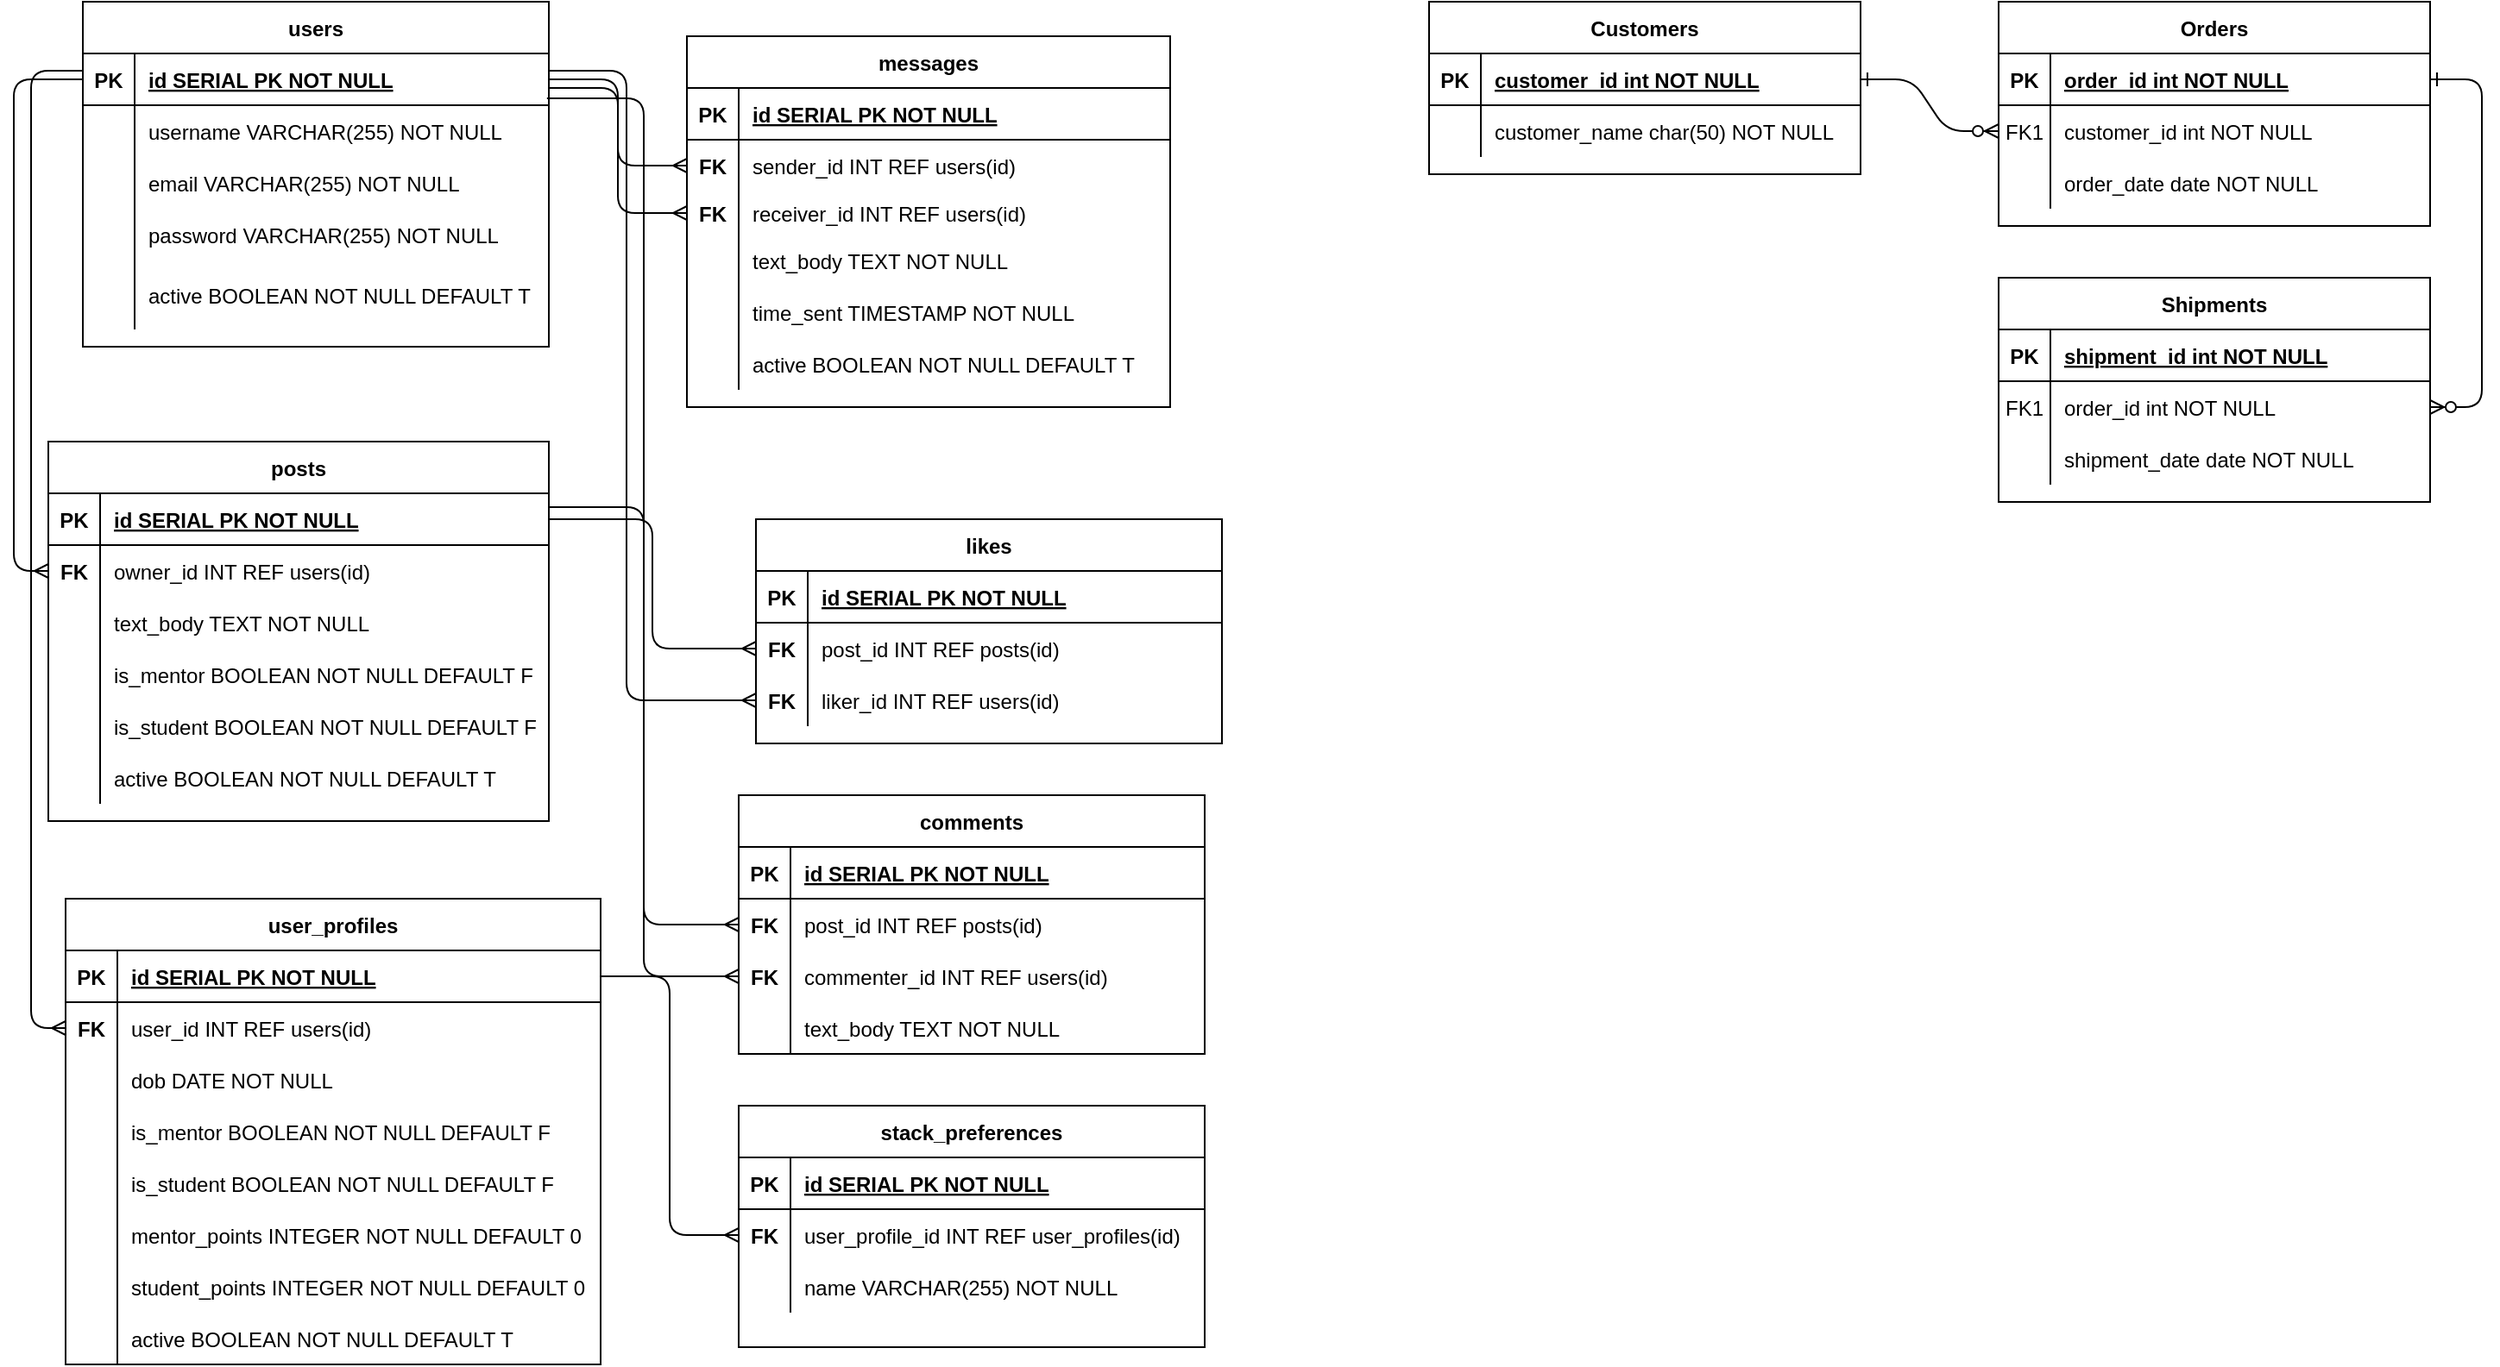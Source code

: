 <mxfile version="13.6.10" type="device"><diagram id="R2lEEEUBdFMjLlhIrx00" name="Page-1"><mxGraphModel dx="1210" dy="638" grid="1" gridSize="10" guides="1" tooltips="1" connect="1" arrows="1" fold="1" page="1" pageScale="1" pageWidth="850" pageHeight="1100" math="0" shadow="0" extFonts="Permanent Marker^https://fonts.googleapis.com/css?family=Permanent+Marker"><root><mxCell id="0"/><mxCell id="1" parent="0"/><mxCell id="C-vyLk0tnHw3VtMMgP7b-1" value="" style="edgeStyle=entityRelationEdgeStyle;endArrow=ERzeroToMany;startArrow=ERone;endFill=1;startFill=0;" parent="1" source="C-vyLk0tnHw3VtMMgP7b-24" target="C-vyLk0tnHw3VtMMgP7b-6" edge="1"><mxGeometry width="100" height="100" relative="1" as="geometry"><mxPoint x="1060" y="680" as="sourcePoint"/><mxPoint x="1160" y="580" as="targetPoint"/></mxGeometry></mxCell><mxCell id="C-vyLk0tnHw3VtMMgP7b-12" value="" style="edgeStyle=entityRelationEdgeStyle;endArrow=ERzeroToMany;startArrow=ERone;endFill=1;startFill=0;" parent="1" source="C-vyLk0tnHw3VtMMgP7b-3" target="C-vyLk0tnHw3VtMMgP7b-17" edge="1"><mxGeometry width="100" height="100" relative="1" as="geometry"><mxPoint x="1120" y="140" as="sourcePoint"/><mxPoint x="1180" y="165" as="targetPoint"/></mxGeometry></mxCell><mxCell id="C-vyLk0tnHw3VtMMgP7b-2" value="Orders" style="shape=table;startSize=30;container=1;collapsible=1;childLayout=tableLayout;fixedRows=1;rowLines=0;fontStyle=1;align=center;resizeLast=1;" parent="1" vertex="1"><mxGeometry x="1170" y="80" width="250" height="130" as="geometry"/></mxCell><mxCell id="C-vyLk0tnHw3VtMMgP7b-3" value="" style="shape=partialRectangle;collapsible=0;dropTarget=0;pointerEvents=0;fillColor=none;points=[[0,0.5],[1,0.5]];portConstraint=eastwest;top=0;left=0;right=0;bottom=1;" parent="C-vyLk0tnHw3VtMMgP7b-2" vertex="1"><mxGeometry y="30" width="250" height="30" as="geometry"/></mxCell><mxCell id="C-vyLk0tnHw3VtMMgP7b-4" value="PK" style="shape=partialRectangle;overflow=hidden;connectable=0;fillColor=none;top=0;left=0;bottom=0;right=0;fontStyle=1;" parent="C-vyLk0tnHw3VtMMgP7b-3" vertex="1"><mxGeometry width="30" height="30" as="geometry"/></mxCell><mxCell id="C-vyLk0tnHw3VtMMgP7b-5" value="order_id int NOT NULL " style="shape=partialRectangle;overflow=hidden;connectable=0;fillColor=none;top=0;left=0;bottom=0;right=0;align=left;spacingLeft=6;fontStyle=5;" parent="C-vyLk0tnHw3VtMMgP7b-3" vertex="1"><mxGeometry x="30" width="220" height="30" as="geometry"/></mxCell><mxCell id="C-vyLk0tnHw3VtMMgP7b-6" value="" style="shape=partialRectangle;collapsible=0;dropTarget=0;pointerEvents=0;fillColor=none;points=[[0,0.5],[1,0.5]];portConstraint=eastwest;top=0;left=0;right=0;bottom=0;" parent="C-vyLk0tnHw3VtMMgP7b-2" vertex="1"><mxGeometry y="60" width="250" height="30" as="geometry"/></mxCell><mxCell id="C-vyLk0tnHw3VtMMgP7b-7" value="FK1" style="shape=partialRectangle;overflow=hidden;connectable=0;fillColor=none;top=0;left=0;bottom=0;right=0;" parent="C-vyLk0tnHw3VtMMgP7b-6" vertex="1"><mxGeometry width="30" height="30" as="geometry"/></mxCell><mxCell id="C-vyLk0tnHw3VtMMgP7b-8" value="customer_id int NOT NULL" style="shape=partialRectangle;overflow=hidden;connectable=0;fillColor=none;top=0;left=0;bottom=0;right=0;align=left;spacingLeft=6;" parent="C-vyLk0tnHw3VtMMgP7b-6" vertex="1"><mxGeometry x="30" width="220" height="30" as="geometry"/></mxCell><mxCell id="C-vyLk0tnHw3VtMMgP7b-9" value="" style="shape=partialRectangle;collapsible=0;dropTarget=0;pointerEvents=0;fillColor=none;points=[[0,0.5],[1,0.5]];portConstraint=eastwest;top=0;left=0;right=0;bottom=0;" parent="C-vyLk0tnHw3VtMMgP7b-2" vertex="1"><mxGeometry y="90" width="250" height="30" as="geometry"/></mxCell><mxCell id="C-vyLk0tnHw3VtMMgP7b-10" value="" style="shape=partialRectangle;overflow=hidden;connectable=0;fillColor=none;top=0;left=0;bottom=0;right=0;" parent="C-vyLk0tnHw3VtMMgP7b-9" vertex="1"><mxGeometry width="30" height="30" as="geometry"/></mxCell><mxCell id="C-vyLk0tnHw3VtMMgP7b-11" value="order_date date NOT NULL" style="shape=partialRectangle;overflow=hidden;connectable=0;fillColor=none;top=0;left=0;bottom=0;right=0;align=left;spacingLeft=6;" parent="C-vyLk0tnHw3VtMMgP7b-9" vertex="1"><mxGeometry x="30" width="220" height="30" as="geometry"/></mxCell><mxCell id="C-vyLk0tnHw3VtMMgP7b-13" value="Shipments" style="shape=table;startSize=30;container=1;collapsible=1;childLayout=tableLayout;fixedRows=1;rowLines=0;fontStyle=1;align=center;resizeLast=1;" parent="1" vertex="1"><mxGeometry x="1170" y="240" width="250" height="130" as="geometry"/></mxCell><mxCell id="C-vyLk0tnHw3VtMMgP7b-14" value="" style="shape=partialRectangle;collapsible=0;dropTarget=0;pointerEvents=0;fillColor=none;points=[[0,0.5],[1,0.5]];portConstraint=eastwest;top=0;left=0;right=0;bottom=1;" parent="C-vyLk0tnHw3VtMMgP7b-13" vertex="1"><mxGeometry y="30" width="250" height="30" as="geometry"/></mxCell><mxCell id="C-vyLk0tnHw3VtMMgP7b-15" value="PK" style="shape=partialRectangle;overflow=hidden;connectable=0;fillColor=none;top=0;left=0;bottom=0;right=0;fontStyle=1;" parent="C-vyLk0tnHw3VtMMgP7b-14" vertex="1"><mxGeometry width="30" height="30" as="geometry"/></mxCell><mxCell id="C-vyLk0tnHw3VtMMgP7b-16" value="shipment_id int NOT NULL " style="shape=partialRectangle;overflow=hidden;connectable=0;fillColor=none;top=0;left=0;bottom=0;right=0;align=left;spacingLeft=6;fontStyle=5;" parent="C-vyLk0tnHw3VtMMgP7b-14" vertex="1"><mxGeometry x="30" width="220" height="30" as="geometry"/></mxCell><mxCell id="C-vyLk0tnHw3VtMMgP7b-17" value="" style="shape=partialRectangle;collapsible=0;dropTarget=0;pointerEvents=0;fillColor=none;points=[[0,0.5],[1,0.5]];portConstraint=eastwest;top=0;left=0;right=0;bottom=0;" parent="C-vyLk0tnHw3VtMMgP7b-13" vertex="1"><mxGeometry y="60" width="250" height="30" as="geometry"/></mxCell><mxCell id="C-vyLk0tnHw3VtMMgP7b-18" value="FK1" style="shape=partialRectangle;overflow=hidden;connectable=0;fillColor=none;top=0;left=0;bottom=0;right=0;" parent="C-vyLk0tnHw3VtMMgP7b-17" vertex="1"><mxGeometry width="30" height="30" as="geometry"/></mxCell><mxCell id="C-vyLk0tnHw3VtMMgP7b-19" value="order_id int NOT NULL" style="shape=partialRectangle;overflow=hidden;connectable=0;fillColor=none;top=0;left=0;bottom=0;right=0;align=left;spacingLeft=6;" parent="C-vyLk0tnHw3VtMMgP7b-17" vertex="1"><mxGeometry x="30" width="220" height="30" as="geometry"/></mxCell><mxCell id="C-vyLk0tnHw3VtMMgP7b-20" value="" style="shape=partialRectangle;collapsible=0;dropTarget=0;pointerEvents=0;fillColor=none;points=[[0,0.5],[1,0.5]];portConstraint=eastwest;top=0;left=0;right=0;bottom=0;" parent="C-vyLk0tnHw3VtMMgP7b-13" vertex="1"><mxGeometry y="90" width="250" height="30" as="geometry"/></mxCell><mxCell id="C-vyLk0tnHw3VtMMgP7b-21" value="" style="shape=partialRectangle;overflow=hidden;connectable=0;fillColor=none;top=0;left=0;bottom=0;right=0;" parent="C-vyLk0tnHw3VtMMgP7b-20" vertex="1"><mxGeometry width="30" height="30" as="geometry"/></mxCell><mxCell id="C-vyLk0tnHw3VtMMgP7b-22" value="shipment_date date NOT NULL" style="shape=partialRectangle;overflow=hidden;connectable=0;fillColor=none;top=0;left=0;bottom=0;right=0;align=left;spacingLeft=6;" parent="C-vyLk0tnHw3VtMMgP7b-20" vertex="1"><mxGeometry x="30" width="220" height="30" as="geometry"/></mxCell><mxCell id="C-vyLk0tnHw3VtMMgP7b-23" value="Customers" style="shape=table;startSize=30;container=1;collapsible=1;childLayout=tableLayout;fixedRows=1;rowLines=0;fontStyle=1;align=center;resizeLast=1;" parent="1" vertex="1"><mxGeometry x="840" y="80" width="250" height="100" as="geometry"/></mxCell><mxCell id="C-vyLk0tnHw3VtMMgP7b-24" value="" style="shape=partialRectangle;collapsible=0;dropTarget=0;pointerEvents=0;fillColor=none;points=[[0,0.5],[1,0.5]];portConstraint=eastwest;top=0;left=0;right=0;bottom=1;" parent="C-vyLk0tnHw3VtMMgP7b-23" vertex="1"><mxGeometry y="30" width="250" height="30" as="geometry"/></mxCell><mxCell id="C-vyLk0tnHw3VtMMgP7b-25" value="PK" style="shape=partialRectangle;overflow=hidden;connectable=0;fillColor=none;top=0;left=0;bottom=0;right=0;fontStyle=1;" parent="C-vyLk0tnHw3VtMMgP7b-24" vertex="1"><mxGeometry width="30" height="30" as="geometry"/></mxCell><mxCell id="C-vyLk0tnHw3VtMMgP7b-26" value="customer_id int NOT NULL " style="shape=partialRectangle;overflow=hidden;connectable=0;fillColor=none;top=0;left=0;bottom=0;right=0;align=left;spacingLeft=6;fontStyle=5;" parent="C-vyLk0tnHw3VtMMgP7b-24" vertex="1"><mxGeometry x="30" width="220" height="30" as="geometry"/></mxCell><mxCell id="C-vyLk0tnHw3VtMMgP7b-27" value="" style="shape=partialRectangle;collapsible=0;dropTarget=0;pointerEvents=0;fillColor=none;points=[[0,0.5],[1,0.5]];portConstraint=eastwest;top=0;left=0;right=0;bottom=0;" parent="C-vyLk0tnHw3VtMMgP7b-23" vertex="1"><mxGeometry y="60" width="250" height="30" as="geometry"/></mxCell><mxCell id="C-vyLk0tnHw3VtMMgP7b-28" value="" style="shape=partialRectangle;overflow=hidden;connectable=0;fillColor=none;top=0;left=0;bottom=0;right=0;" parent="C-vyLk0tnHw3VtMMgP7b-27" vertex="1"><mxGeometry width="30" height="30" as="geometry"/></mxCell><mxCell id="C-vyLk0tnHw3VtMMgP7b-29" value="customer_name char(50) NOT NULL" style="shape=partialRectangle;overflow=hidden;connectable=0;fillColor=none;top=0;left=0;bottom=0;right=0;align=left;spacingLeft=6;" parent="C-vyLk0tnHw3VtMMgP7b-27" vertex="1"><mxGeometry x="30" width="220" height="30" as="geometry"/></mxCell><mxCell id="fPJRybOvsceSJwH3ofNI-48" style="edgeStyle=orthogonalEdgeStyle;rounded=1;orthogonalLoop=1;jettySize=auto;html=1;entryX=0;entryY=0.5;entryDx=0;entryDy=0;endArrow=ERmany;endFill=0;" edge="1" parent="1" source="fPJRybOvsceSJwH3ofNI-2" target="fPJRybOvsceSJwH3ofNI-18"><mxGeometry relative="1" as="geometry"/></mxCell><mxCell id="fPJRybOvsceSJwH3ofNI-49" style="edgeStyle=orthogonalEdgeStyle;rounded=1;orthogonalLoop=1;jettySize=auto;html=1;entryX=0;entryY=0.5;entryDx=0;entryDy=0;endArrow=ERmany;endFill=0;" edge="1" parent="1" source="fPJRybOvsceSJwH3ofNI-2" target="fPJRybOvsceSJwH3ofNI-21"><mxGeometry relative="1" as="geometry"><Array as="points"><mxPoint x="370" y="130"/><mxPoint x="370" y="203"/></Array></mxGeometry></mxCell><mxCell id="fPJRybOvsceSJwH3ofNI-64" style="edgeStyle=orthogonalEdgeStyle;orthogonalLoop=1;jettySize=auto;html=1;entryX=0;entryY=0.5;entryDx=0;entryDy=0;endArrow=ERmany;endFill=0;" edge="1" parent="1" source="fPJRybOvsceSJwH3ofNI-2" target="fPJRybOvsceSJwH3ofNI-54"><mxGeometry relative="1" as="geometry"/></mxCell><mxCell id="fPJRybOvsceSJwH3ofNI-84" style="edgeStyle=orthogonalEdgeStyle;orthogonalLoop=1;jettySize=auto;html=1;entryX=0;entryY=0.5;entryDx=0;entryDy=0;endArrow=ERmany;endFill=0;" edge="1" parent="1" source="fPJRybOvsceSJwH3ofNI-2" target="fPJRybOvsceSJwH3ofNI-78"><mxGeometry relative="1" as="geometry"><Array as="points"><mxPoint x="375" y="120"/><mxPoint x="375" y="485"/></Array></mxGeometry></mxCell><mxCell id="fPJRybOvsceSJwH3ofNI-14" value="messages" style="shape=table;startSize=30;container=1;collapsible=1;childLayout=tableLayout;fixedRows=1;rowLines=0;fontStyle=1;align=center;resizeLast=1;" vertex="1" parent="1"><mxGeometry x="410" y="100" width="280" height="215" as="geometry"/></mxCell><mxCell id="fPJRybOvsceSJwH3ofNI-15" value="" style="shape=partialRectangle;collapsible=0;dropTarget=0;pointerEvents=0;fillColor=none;top=0;left=0;bottom=1;right=0;points=[[0,0.5],[1,0.5]];portConstraint=eastwest;" vertex="1" parent="fPJRybOvsceSJwH3ofNI-14"><mxGeometry y="30" width="280" height="30" as="geometry"/></mxCell><mxCell id="fPJRybOvsceSJwH3ofNI-16" value="PK" style="shape=partialRectangle;connectable=0;fillColor=none;top=0;left=0;bottom=0;right=0;fontStyle=1;overflow=hidden;" vertex="1" parent="fPJRybOvsceSJwH3ofNI-15"><mxGeometry width="30" height="30" as="geometry"/></mxCell><mxCell id="fPJRybOvsceSJwH3ofNI-17" value="id SERIAL PK NOT NULL" style="shape=partialRectangle;connectable=0;fillColor=none;top=0;left=0;bottom=0;right=0;align=left;spacingLeft=6;fontStyle=5;overflow=hidden;" vertex="1" parent="fPJRybOvsceSJwH3ofNI-15"><mxGeometry x="30" width="250" height="30" as="geometry"/></mxCell><mxCell id="fPJRybOvsceSJwH3ofNI-18" value="" style="shape=partialRectangle;collapsible=0;dropTarget=0;pointerEvents=0;fillColor=none;top=0;left=0;bottom=0;right=0;points=[[0,0.5],[1,0.5]];portConstraint=eastwest;" vertex="1" parent="fPJRybOvsceSJwH3ofNI-14"><mxGeometry y="60" width="280" height="30" as="geometry"/></mxCell><mxCell id="fPJRybOvsceSJwH3ofNI-19" value="FK" style="shape=partialRectangle;connectable=0;fillColor=none;top=0;left=0;bottom=0;right=0;editable=1;overflow=hidden;fontStyle=1" vertex="1" parent="fPJRybOvsceSJwH3ofNI-18"><mxGeometry width="30" height="30" as="geometry"/></mxCell><mxCell id="fPJRybOvsceSJwH3ofNI-20" value="sender_id INT REF users(id)" style="shape=partialRectangle;connectable=0;fillColor=none;top=0;left=0;bottom=0;right=0;align=left;spacingLeft=6;overflow=hidden;" vertex="1" parent="fPJRybOvsceSJwH3ofNI-18"><mxGeometry x="30" width="250" height="30" as="geometry"/></mxCell><mxCell id="fPJRybOvsceSJwH3ofNI-21" value="" style="shape=partialRectangle;collapsible=0;dropTarget=0;pointerEvents=0;fillColor=none;top=0;left=0;bottom=0;right=0;points=[[0,0.5],[1,0.5]];portConstraint=eastwest;" vertex="1" parent="fPJRybOvsceSJwH3ofNI-14"><mxGeometry y="90" width="280" height="25" as="geometry"/></mxCell><mxCell id="fPJRybOvsceSJwH3ofNI-22" value="FK" style="shape=partialRectangle;connectable=0;fillColor=none;top=0;left=0;bottom=0;right=0;editable=1;overflow=hidden;fontStyle=1" vertex="1" parent="fPJRybOvsceSJwH3ofNI-21"><mxGeometry width="30" height="25" as="geometry"/></mxCell><mxCell id="fPJRybOvsceSJwH3ofNI-23" value="receiver_id INT REF users(id)" style="shape=partialRectangle;connectable=0;fillColor=none;top=0;left=0;bottom=0;right=0;align=left;spacingLeft=6;overflow=hidden;" vertex="1" parent="fPJRybOvsceSJwH3ofNI-21"><mxGeometry x="30" width="250" height="25" as="geometry"/></mxCell><mxCell id="fPJRybOvsceSJwH3ofNI-24" value="" style="shape=partialRectangle;collapsible=0;dropTarget=0;pointerEvents=0;fillColor=none;top=0;left=0;bottom=0;right=0;points=[[0,0.5],[1,0.5]];portConstraint=eastwest;" vertex="1" parent="fPJRybOvsceSJwH3ofNI-14"><mxGeometry y="115" width="280" height="30" as="geometry"/></mxCell><mxCell id="fPJRybOvsceSJwH3ofNI-25" value="" style="shape=partialRectangle;connectable=0;fillColor=none;top=0;left=0;bottom=0;right=0;editable=1;overflow=hidden;" vertex="1" parent="fPJRybOvsceSJwH3ofNI-24"><mxGeometry width="30" height="30" as="geometry"/></mxCell><mxCell id="fPJRybOvsceSJwH3ofNI-26" value="text_body TEXT NOT NULL" style="shape=partialRectangle;connectable=0;fillColor=none;top=0;left=0;bottom=0;right=0;align=left;spacingLeft=6;overflow=hidden;" vertex="1" parent="fPJRybOvsceSJwH3ofNI-24"><mxGeometry x="30" width="250" height="30" as="geometry"/></mxCell><mxCell id="fPJRybOvsceSJwH3ofNI-27" value="" style="shape=partialRectangle;collapsible=0;dropTarget=0;pointerEvents=0;fillColor=none;top=0;left=0;bottom=0;right=0;points=[[0,0.5],[1,0.5]];portConstraint=eastwest;" vertex="1" parent="fPJRybOvsceSJwH3ofNI-14"><mxGeometry y="145" width="280" height="30" as="geometry"/></mxCell><mxCell id="fPJRybOvsceSJwH3ofNI-28" value="" style="shape=partialRectangle;connectable=0;fillColor=none;top=0;left=0;bottom=0;right=0;editable=1;overflow=hidden;" vertex="1" parent="fPJRybOvsceSJwH3ofNI-27"><mxGeometry width="30" height="30" as="geometry"/></mxCell><mxCell id="fPJRybOvsceSJwH3ofNI-29" value="time_sent TIMESTAMP NOT NULL" style="shape=partialRectangle;connectable=0;fillColor=none;top=0;left=0;bottom=0;right=0;align=left;spacingLeft=6;overflow=hidden;" vertex="1" parent="fPJRybOvsceSJwH3ofNI-27"><mxGeometry x="30" width="250" height="30" as="geometry"/></mxCell><mxCell id="fPJRybOvsceSJwH3ofNI-33" value="" style="shape=partialRectangle;collapsible=0;dropTarget=0;pointerEvents=0;fillColor=none;top=0;left=0;bottom=0;right=0;points=[[0,0.5],[1,0.5]];portConstraint=eastwest;" vertex="1" parent="fPJRybOvsceSJwH3ofNI-14"><mxGeometry y="175" width="280" height="30" as="geometry"/></mxCell><mxCell id="fPJRybOvsceSJwH3ofNI-34" value="" style="shape=partialRectangle;connectable=0;fillColor=none;top=0;left=0;bottom=0;right=0;editable=1;overflow=hidden;" vertex="1" parent="fPJRybOvsceSJwH3ofNI-33"><mxGeometry width="30" height="30" as="geometry"/></mxCell><mxCell id="fPJRybOvsceSJwH3ofNI-35" value="active BOOLEAN NOT NULL DEFAULT T" style="shape=partialRectangle;connectable=0;fillColor=none;top=0;left=0;bottom=0;right=0;align=left;spacingLeft=6;overflow=hidden;" vertex="1" parent="fPJRybOvsceSJwH3ofNI-33"><mxGeometry x="30" width="250" height="30" as="geometry"/></mxCell><mxCell id="fPJRybOvsceSJwH3ofNI-85" style="edgeStyle=orthogonalEdgeStyle;orthogonalLoop=1;jettySize=auto;html=1;entryX=0;entryY=0.5;entryDx=0;entryDy=0;endArrow=ERmany;endFill=0;" edge="1" parent="1" source="fPJRybOvsceSJwH3ofNI-51" target="fPJRybOvsceSJwH3ofNI-75"><mxGeometry relative="1" as="geometry"/></mxCell><mxCell id="fPJRybOvsceSJwH3ofNI-86" value="comments" style="shape=table;startSize=30;container=1;collapsible=1;childLayout=tableLayout;fixedRows=1;rowLines=0;fontStyle=1;align=center;resizeLast=1;" vertex="1" parent="1"><mxGeometry x="440" y="540" width="270" height="150" as="geometry"/></mxCell><mxCell id="fPJRybOvsceSJwH3ofNI-87" value="" style="shape=partialRectangle;collapsible=0;dropTarget=0;pointerEvents=0;fillColor=none;top=0;left=0;bottom=1;right=0;points=[[0,0.5],[1,0.5]];portConstraint=eastwest;" vertex="1" parent="fPJRybOvsceSJwH3ofNI-86"><mxGeometry y="30" width="270" height="30" as="geometry"/></mxCell><mxCell id="fPJRybOvsceSJwH3ofNI-88" value="PK" style="shape=partialRectangle;connectable=0;fillColor=none;top=0;left=0;bottom=0;right=0;fontStyle=1;overflow=hidden;" vertex="1" parent="fPJRybOvsceSJwH3ofNI-87"><mxGeometry width="30" height="30" as="geometry"/></mxCell><mxCell id="fPJRybOvsceSJwH3ofNI-89" value="id SERIAL PK NOT NULL" style="shape=partialRectangle;connectable=0;fillColor=none;top=0;left=0;bottom=0;right=0;align=left;spacingLeft=6;fontStyle=5;overflow=hidden;" vertex="1" parent="fPJRybOvsceSJwH3ofNI-87"><mxGeometry x="30" width="240" height="30" as="geometry"/></mxCell><mxCell id="fPJRybOvsceSJwH3ofNI-90" value="" style="shape=partialRectangle;collapsible=0;dropTarget=0;pointerEvents=0;fillColor=none;top=0;left=0;bottom=0;right=0;points=[[0,0.5],[1,0.5]];portConstraint=eastwest;" vertex="1" parent="fPJRybOvsceSJwH3ofNI-86"><mxGeometry y="60" width="270" height="30" as="geometry"/></mxCell><mxCell id="fPJRybOvsceSJwH3ofNI-91" value="FK" style="shape=partialRectangle;connectable=0;fillColor=none;top=0;left=0;bottom=0;right=0;editable=1;overflow=hidden;fontStyle=1" vertex="1" parent="fPJRybOvsceSJwH3ofNI-90"><mxGeometry width="30" height="30" as="geometry"/></mxCell><mxCell id="fPJRybOvsceSJwH3ofNI-92" value="post_id INT REF posts(id)" style="shape=partialRectangle;connectable=0;fillColor=none;top=0;left=0;bottom=0;right=0;align=left;spacingLeft=6;overflow=hidden;" vertex="1" parent="fPJRybOvsceSJwH3ofNI-90"><mxGeometry x="30" width="240" height="30" as="geometry"/></mxCell><mxCell id="fPJRybOvsceSJwH3ofNI-93" value="" style="shape=partialRectangle;collapsible=0;dropTarget=0;pointerEvents=0;fillColor=none;top=0;left=0;bottom=0;right=0;points=[[0,0.5],[1,0.5]];portConstraint=eastwest;" vertex="1" parent="fPJRybOvsceSJwH3ofNI-86"><mxGeometry y="90" width="270" height="30" as="geometry"/></mxCell><mxCell id="fPJRybOvsceSJwH3ofNI-94" value="FK" style="shape=partialRectangle;connectable=0;fillColor=none;top=0;left=0;bottom=0;right=0;editable=1;overflow=hidden;fontStyle=1" vertex="1" parent="fPJRybOvsceSJwH3ofNI-93"><mxGeometry width="30" height="30" as="geometry"/></mxCell><mxCell id="fPJRybOvsceSJwH3ofNI-95" value="commenter_id INT REF users(id)" style="shape=partialRectangle;connectable=0;fillColor=none;top=0;left=0;bottom=0;right=0;align=left;spacingLeft=6;overflow=hidden;" vertex="1" parent="fPJRybOvsceSJwH3ofNI-93"><mxGeometry x="30" width="240" height="30" as="geometry"/></mxCell><mxCell id="fPJRybOvsceSJwH3ofNI-96" value="" style="shape=partialRectangle;collapsible=0;dropTarget=0;pointerEvents=0;fillColor=none;top=0;left=0;bottom=0;right=0;points=[[0,0.5],[1,0.5]];portConstraint=eastwest;" vertex="1" parent="fPJRybOvsceSJwH3ofNI-86"><mxGeometry y="120" width="270" height="30" as="geometry"/></mxCell><mxCell id="fPJRybOvsceSJwH3ofNI-97" value="" style="shape=partialRectangle;connectable=0;fillColor=none;top=0;left=0;bottom=0;right=0;editable=1;overflow=hidden;" vertex="1" parent="fPJRybOvsceSJwH3ofNI-96"><mxGeometry width="30" height="30" as="geometry"/></mxCell><mxCell id="fPJRybOvsceSJwH3ofNI-98" value="text_body TEXT NOT NULL" style="shape=partialRectangle;connectable=0;fillColor=none;top=0;left=0;bottom=0;right=0;align=left;spacingLeft=6;overflow=hidden;" vertex="1" parent="fPJRybOvsceSJwH3ofNI-96"><mxGeometry x="30" width="240" height="30" as="geometry"/></mxCell><mxCell id="fPJRybOvsceSJwH3ofNI-99" style="edgeStyle=orthogonalEdgeStyle;orthogonalLoop=1;jettySize=auto;html=1;entryX=0;entryY=0.5;entryDx=0;entryDy=0;endArrow=ERmany;endFill=0;exitX=1;exitY=0.267;exitDx=0;exitDy=0;exitPerimeter=0;" edge="1" parent="1" source="fPJRybOvsceSJwH3ofNI-51" target="fPJRybOvsceSJwH3ofNI-90"><mxGeometry relative="1" as="geometry"/></mxCell><mxCell id="fPJRybOvsceSJwH3ofNI-71" value="likes" style="shape=table;startSize=30;container=1;collapsible=1;childLayout=tableLayout;fixedRows=1;rowLines=0;fontStyle=1;align=center;resizeLast=1;" vertex="1" parent="1"><mxGeometry x="450" y="380" width="270" height="130" as="geometry"/></mxCell><mxCell id="fPJRybOvsceSJwH3ofNI-72" value="" style="shape=partialRectangle;collapsible=0;dropTarget=0;pointerEvents=0;fillColor=none;top=0;left=0;bottom=1;right=0;points=[[0,0.5],[1,0.5]];portConstraint=eastwest;" vertex="1" parent="fPJRybOvsceSJwH3ofNI-71"><mxGeometry y="30" width="270" height="30" as="geometry"/></mxCell><mxCell id="fPJRybOvsceSJwH3ofNI-73" value="PK" style="shape=partialRectangle;connectable=0;fillColor=none;top=0;left=0;bottom=0;right=0;fontStyle=1;overflow=hidden;" vertex="1" parent="fPJRybOvsceSJwH3ofNI-72"><mxGeometry width="30" height="30" as="geometry"/></mxCell><mxCell id="fPJRybOvsceSJwH3ofNI-74" value="id SERIAL PK NOT NULL" style="shape=partialRectangle;connectable=0;fillColor=none;top=0;left=0;bottom=0;right=0;align=left;spacingLeft=6;fontStyle=5;overflow=hidden;" vertex="1" parent="fPJRybOvsceSJwH3ofNI-72"><mxGeometry x="30" width="240" height="30" as="geometry"/></mxCell><mxCell id="fPJRybOvsceSJwH3ofNI-75" value="" style="shape=partialRectangle;collapsible=0;dropTarget=0;pointerEvents=0;fillColor=none;top=0;left=0;bottom=0;right=0;points=[[0,0.5],[1,0.5]];portConstraint=eastwest;" vertex="1" parent="fPJRybOvsceSJwH3ofNI-71"><mxGeometry y="60" width="270" height="30" as="geometry"/></mxCell><mxCell id="fPJRybOvsceSJwH3ofNI-76" value="FK" style="shape=partialRectangle;connectable=0;fillColor=none;top=0;left=0;bottom=0;right=0;editable=1;overflow=hidden;fontStyle=1" vertex="1" parent="fPJRybOvsceSJwH3ofNI-75"><mxGeometry width="30" height="30" as="geometry"/></mxCell><mxCell id="fPJRybOvsceSJwH3ofNI-77" value="post_id INT REF posts(id)" style="shape=partialRectangle;connectable=0;fillColor=none;top=0;left=0;bottom=0;right=0;align=left;spacingLeft=6;overflow=hidden;" vertex="1" parent="fPJRybOvsceSJwH3ofNI-75"><mxGeometry x="30" width="240" height="30" as="geometry"/></mxCell><mxCell id="fPJRybOvsceSJwH3ofNI-78" value="" style="shape=partialRectangle;collapsible=0;dropTarget=0;pointerEvents=0;fillColor=none;top=0;left=0;bottom=0;right=0;points=[[0,0.5],[1,0.5]];portConstraint=eastwest;" vertex="1" parent="fPJRybOvsceSJwH3ofNI-71"><mxGeometry y="90" width="270" height="30" as="geometry"/></mxCell><mxCell id="fPJRybOvsceSJwH3ofNI-79" value="FK" style="shape=partialRectangle;connectable=0;fillColor=none;top=0;left=0;bottom=0;right=0;editable=1;overflow=hidden;fontStyle=1" vertex="1" parent="fPJRybOvsceSJwH3ofNI-78"><mxGeometry width="30" height="30" as="geometry"/></mxCell><mxCell id="fPJRybOvsceSJwH3ofNI-80" value="liker_id INT REF users(id)" style="shape=partialRectangle;connectable=0;fillColor=none;top=0;left=0;bottom=0;right=0;align=left;spacingLeft=6;overflow=hidden;" vertex="1" parent="fPJRybOvsceSJwH3ofNI-78"><mxGeometry x="30" width="240" height="30" as="geometry"/></mxCell><mxCell id="fPJRybOvsceSJwH3ofNI-100" style="edgeStyle=orthogonalEdgeStyle;orthogonalLoop=1;jettySize=auto;html=1;entryX=0;entryY=0.5;entryDx=0;entryDy=0;endArrow=ERmany;endFill=0;exitX=0.996;exitY=-0.133;exitDx=0;exitDy=0;exitPerimeter=0;" edge="1" parent="1" source="fPJRybOvsceSJwH3ofNI-5" target="fPJRybOvsceSJwH3ofNI-93"><mxGeometry relative="1" as="geometry"/></mxCell><mxCell id="fPJRybOvsceSJwH3ofNI-117" style="edgeStyle=orthogonalEdgeStyle;orthogonalLoop=1;jettySize=auto;html=1;entryX=0;entryY=0.5;entryDx=0;entryDy=0;endArrow=ERmany;endFill=0;" edge="1" parent="1" source="fPJRybOvsceSJwH3ofNI-2" target="fPJRybOvsceSJwH3ofNI-105"><mxGeometry relative="1" as="geometry"><Array as="points"><mxPoint x="30" y="120"/><mxPoint x="30" y="675"/></Array></mxGeometry></mxCell><mxCell id="fPJRybOvsceSJwH3ofNI-101" value="user_profiles" style="shape=table;startSize=30;container=1;collapsible=1;childLayout=tableLayout;fixedRows=1;rowLines=0;fontStyle=1;align=center;resizeLast=1;" vertex="1" parent="1"><mxGeometry x="50" y="600" width="310" height="270" as="geometry"/></mxCell><mxCell id="fPJRybOvsceSJwH3ofNI-102" value="" style="shape=partialRectangle;collapsible=0;dropTarget=0;pointerEvents=0;fillColor=none;top=0;left=0;bottom=1;right=0;points=[[0,0.5],[1,0.5]];portConstraint=eastwest;" vertex="1" parent="fPJRybOvsceSJwH3ofNI-101"><mxGeometry y="30" width="310" height="30" as="geometry"/></mxCell><mxCell id="fPJRybOvsceSJwH3ofNI-103" value="PK" style="shape=partialRectangle;connectable=0;fillColor=none;top=0;left=0;bottom=0;right=0;fontStyle=1;overflow=hidden;" vertex="1" parent="fPJRybOvsceSJwH3ofNI-102"><mxGeometry width="30" height="30" as="geometry"/></mxCell><mxCell id="fPJRybOvsceSJwH3ofNI-104" value="id SERIAL PK NOT NULL" style="shape=partialRectangle;connectable=0;fillColor=none;top=0;left=0;bottom=0;right=0;align=left;spacingLeft=6;fontStyle=5;overflow=hidden;" vertex="1" parent="fPJRybOvsceSJwH3ofNI-102"><mxGeometry x="30" width="280" height="30" as="geometry"/></mxCell><mxCell id="fPJRybOvsceSJwH3ofNI-105" value="" style="shape=partialRectangle;collapsible=0;dropTarget=0;pointerEvents=0;fillColor=none;top=0;left=0;bottom=0;right=0;points=[[0,0.5],[1,0.5]];portConstraint=eastwest;" vertex="1" parent="fPJRybOvsceSJwH3ofNI-101"><mxGeometry y="60" width="310" height="30" as="geometry"/></mxCell><mxCell id="fPJRybOvsceSJwH3ofNI-106" value="FK" style="shape=partialRectangle;connectable=0;fillColor=none;top=0;left=0;bottom=0;right=0;editable=1;overflow=hidden;fontStyle=1" vertex="1" parent="fPJRybOvsceSJwH3ofNI-105"><mxGeometry width="30" height="30" as="geometry"/></mxCell><mxCell id="fPJRybOvsceSJwH3ofNI-107" value="user_id INT REF users(id)" style="shape=partialRectangle;connectable=0;fillColor=none;top=0;left=0;bottom=0;right=0;align=left;spacingLeft=6;overflow=hidden;" vertex="1" parent="fPJRybOvsceSJwH3ofNI-105"><mxGeometry x="30" width="280" height="30" as="geometry"/></mxCell><mxCell id="fPJRybOvsceSJwH3ofNI-108" value="" style="shape=partialRectangle;collapsible=0;dropTarget=0;pointerEvents=0;fillColor=none;top=0;left=0;bottom=0;right=0;points=[[0,0.5],[1,0.5]];portConstraint=eastwest;" vertex="1" parent="fPJRybOvsceSJwH3ofNI-101"><mxGeometry y="90" width="310" height="30" as="geometry"/></mxCell><mxCell id="fPJRybOvsceSJwH3ofNI-109" value="" style="shape=partialRectangle;connectable=0;fillColor=none;top=0;left=0;bottom=0;right=0;editable=1;overflow=hidden;" vertex="1" parent="fPJRybOvsceSJwH3ofNI-108"><mxGeometry width="30" height="30" as="geometry"/></mxCell><mxCell id="fPJRybOvsceSJwH3ofNI-110" value="dob DATE NOT NULL" style="shape=partialRectangle;connectable=0;fillColor=none;top=0;left=0;bottom=0;right=0;align=left;spacingLeft=6;overflow=hidden;" vertex="1" parent="fPJRybOvsceSJwH3ofNI-108"><mxGeometry x="30" width="280" height="30" as="geometry"/></mxCell><mxCell id="fPJRybOvsceSJwH3ofNI-111" value="" style="shape=partialRectangle;collapsible=0;dropTarget=0;pointerEvents=0;fillColor=none;top=0;left=0;bottom=0;right=0;points=[[0,0.5],[1,0.5]];portConstraint=eastwest;" vertex="1" parent="fPJRybOvsceSJwH3ofNI-101"><mxGeometry y="120" width="310" height="30" as="geometry"/></mxCell><mxCell id="fPJRybOvsceSJwH3ofNI-112" value="" style="shape=partialRectangle;connectable=0;fillColor=none;top=0;left=0;bottom=0;right=0;editable=1;overflow=hidden;" vertex="1" parent="fPJRybOvsceSJwH3ofNI-111"><mxGeometry width="30" height="30" as="geometry"/></mxCell><mxCell id="fPJRybOvsceSJwH3ofNI-113" value="is_mentor BOOLEAN NOT NULL DEFAULT F" style="shape=partialRectangle;connectable=0;fillColor=none;top=0;left=0;bottom=0;right=0;align=left;spacingLeft=6;overflow=hidden;" vertex="1" parent="fPJRybOvsceSJwH3ofNI-111"><mxGeometry x="30" width="280" height="30" as="geometry"/></mxCell><mxCell id="fPJRybOvsceSJwH3ofNI-114" value="" style="shape=partialRectangle;collapsible=0;dropTarget=0;pointerEvents=0;fillColor=none;top=0;left=0;bottom=0;right=0;points=[[0,0.5],[1,0.5]];portConstraint=eastwest;" vertex="1" parent="fPJRybOvsceSJwH3ofNI-101"><mxGeometry y="150" width="310" height="30" as="geometry"/></mxCell><mxCell id="fPJRybOvsceSJwH3ofNI-115" value="" style="shape=partialRectangle;connectable=0;fillColor=none;top=0;left=0;bottom=0;right=0;editable=1;overflow=hidden;" vertex="1" parent="fPJRybOvsceSJwH3ofNI-114"><mxGeometry width="30" height="30" as="geometry"/></mxCell><mxCell id="fPJRybOvsceSJwH3ofNI-116" value="is_student BOOLEAN NOT NULL DEFAULT F" style="shape=partialRectangle;connectable=0;fillColor=none;top=0;left=0;bottom=0;right=0;align=left;spacingLeft=6;overflow=hidden;" vertex="1" parent="fPJRybOvsceSJwH3ofNI-114"><mxGeometry x="30" width="280" height="30" as="geometry"/></mxCell><mxCell id="fPJRybOvsceSJwH3ofNI-138" value="" style="shape=partialRectangle;collapsible=0;dropTarget=0;pointerEvents=0;fillColor=none;top=0;left=0;bottom=0;right=0;points=[[0,0.5],[1,0.5]];portConstraint=eastwest;" vertex="1" parent="fPJRybOvsceSJwH3ofNI-101"><mxGeometry y="180" width="310" height="30" as="geometry"/></mxCell><mxCell id="fPJRybOvsceSJwH3ofNI-139" value="" style="shape=partialRectangle;connectable=0;fillColor=none;top=0;left=0;bottom=0;right=0;editable=1;overflow=hidden;" vertex="1" parent="fPJRybOvsceSJwH3ofNI-138"><mxGeometry width="30" height="30" as="geometry"/></mxCell><mxCell id="fPJRybOvsceSJwH3ofNI-140" value="mentor_points INTEGER NOT NULL DEFAULT 0" style="shape=partialRectangle;connectable=0;fillColor=none;top=0;left=0;bottom=0;right=0;align=left;spacingLeft=6;overflow=hidden;" vertex="1" parent="fPJRybOvsceSJwH3ofNI-138"><mxGeometry x="30" width="280" height="30" as="geometry"/></mxCell><mxCell id="fPJRybOvsceSJwH3ofNI-141" value="" style="shape=partialRectangle;collapsible=0;dropTarget=0;pointerEvents=0;fillColor=none;top=0;left=0;bottom=0;right=0;points=[[0,0.5],[1,0.5]];portConstraint=eastwest;" vertex="1" parent="fPJRybOvsceSJwH3ofNI-101"><mxGeometry y="210" width="310" height="30" as="geometry"/></mxCell><mxCell id="fPJRybOvsceSJwH3ofNI-142" value="" style="shape=partialRectangle;connectable=0;fillColor=none;top=0;left=0;bottom=0;right=0;editable=1;overflow=hidden;" vertex="1" parent="fPJRybOvsceSJwH3ofNI-141"><mxGeometry width="30" height="30" as="geometry"/></mxCell><mxCell id="fPJRybOvsceSJwH3ofNI-143" value="student_points INTEGER NOT NULL DEFAULT 0" style="shape=partialRectangle;connectable=0;fillColor=none;top=0;left=0;bottom=0;right=0;align=left;spacingLeft=6;overflow=hidden;" vertex="1" parent="fPJRybOvsceSJwH3ofNI-141"><mxGeometry x="30" width="280" height="30" as="geometry"/></mxCell><mxCell id="fPJRybOvsceSJwH3ofNI-132" value="" style="shape=partialRectangle;collapsible=0;dropTarget=0;pointerEvents=0;fillColor=none;top=0;left=0;bottom=0;right=0;points=[[0,0.5],[1,0.5]];portConstraint=eastwest;" vertex="1" parent="fPJRybOvsceSJwH3ofNI-101"><mxGeometry y="240" width="310" height="30" as="geometry"/></mxCell><mxCell id="fPJRybOvsceSJwH3ofNI-133" value="" style="shape=partialRectangle;connectable=0;fillColor=none;top=0;left=0;bottom=0;right=0;editable=1;overflow=hidden;" vertex="1" parent="fPJRybOvsceSJwH3ofNI-132"><mxGeometry width="30" height="30" as="geometry"/></mxCell><mxCell id="fPJRybOvsceSJwH3ofNI-134" value="active BOOLEAN NOT NULL DEFAULT T" style="shape=partialRectangle;connectable=0;fillColor=none;top=0;left=0;bottom=0;right=0;align=left;spacingLeft=6;overflow=hidden;" vertex="1" parent="fPJRybOvsceSJwH3ofNI-132"><mxGeometry x="30" width="280" height="30" as="geometry"/></mxCell><mxCell id="fPJRybOvsceSJwH3ofNI-1" value="users" style="shape=table;startSize=30;container=1;collapsible=1;childLayout=tableLayout;fixedRows=1;rowLines=0;fontStyle=1;align=center;resizeLast=1;" vertex="1" parent="1"><mxGeometry x="60" y="80" width="270" height="200" as="geometry"/></mxCell><mxCell id="fPJRybOvsceSJwH3ofNI-2" value="" style="shape=partialRectangle;collapsible=0;dropTarget=0;pointerEvents=0;fillColor=none;top=0;left=0;bottom=1;right=0;points=[[0,0.5],[1,0.5]];portConstraint=eastwest;" vertex="1" parent="fPJRybOvsceSJwH3ofNI-1"><mxGeometry y="30" width="270" height="30" as="geometry"/></mxCell><mxCell id="fPJRybOvsceSJwH3ofNI-3" value="PK" style="shape=partialRectangle;connectable=0;fillColor=none;top=0;left=0;bottom=0;right=0;fontStyle=1;overflow=hidden;" vertex="1" parent="fPJRybOvsceSJwH3ofNI-2"><mxGeometry width="30" height="30" as="geometry"/></mxCell><mxCell id="fPJRybOvsceSJwH3ofNI-4" value="id SERIAL PK NOT NULL" style="shape=partialRectangle;connectable=0;fillColor=none;top=0;left=0;bottom=0;right=0;align=left;spacingLeft=6;fontStyle=5;overflow=hidden;" vertex="1" parent="fPJRybOvsceSJwH3ofNI-2"><mxGeometry x="30" width="240" height="30" as="geometry"/></mxCell><mxCell id="fPJRybOvsceSJwH3ofNI-5" value="" style="shape=partialRectangle;collapsible=0;dropTarget=0;pointerEvents=0;fillColor=none;top=0;left=0;bottom=0;right=0;points=[[0,0.5],[1,0.5]];portConstraint=eastwest;" vertex="1" parent="fPJRybOvsceSJwH3ofNI-1"><mxGeometry y="60" width="270" height="30" as="geometry"/></mxCell><mxCell id="fPJRybOvsceSJwH3ofNI-6" value="" style="shape=partialRectangle;connectable=0;fillColor=none;top=0;left=0;bottom=0;right=0;editable=1;overflow=hidden;" vertex="1" parent="fPJRybOvsceSJwH3ofNI-5"><mxGeometry width="30" height="30" as="geometry"/></mxCell><mxCell id="fPJRybOvsceSJwH3ofNI-7" value="username VARCHAR(255) NOT NULL" style="shape=partialRectangle;connectable=0;fillColor=none;top=0;left=0;bottom=0;right=0;align=left;spacingLeft=6;overflow=hidden;" vertex="1" parent="fPJRybOvsceSJwH3ofNI-5"><mxGeometry x="30" width="240" height="30" as="geometry"/></mxCell><mxCell id="fPJRybOvsceSJwH3ofNI-8" value="" style="shape=partialRectangle;collapsible=0;dropTarget=0;pointerEvents=0;fillColor=none;top=0;left=0;bottom=0;right=0;points=[[0,0.5],[1,0.5]];portConstraint=eastwest;" vertex="1" parent="fPJRybOvsceSJwH3ofNI-1"><mxGeometry y="90" width="270" height="30" as="geometry"/></mxCell><mxCell id="fPJRybOvsceSJwH3ofNI-9" value="" style="shape=partialRectangle;connectable=0;fillColor=none;top=0;left=0;bottom=0;right=0;editable=1;overflow=hidden;" vertex="1" parent="fPJRybOvsceSJwH3ofNI-8"><mxGeometry width="30" height="30" as="geometry"/></mxCell><mxCell id="fPJRybOvsceSJwH3ofNI-10" value="email VARCHAR(255) NOT NULL" style="shape=partialRectangle;connectable=0;fillColor=none;top=0;left=0;bottom=0;right=0;align=left;spacingLeft=6;overflow=hidden;" vertex="1" parent="fPJRybOvsceSJwH3ofNI-8"><mxGeometry x="30" width="240" height="30" as="geometry"/></mxCell><mxCell id="fPJRybOvsceSJwH3ofNI-42" value="" style="shape=partialRectangle;collapsible=0;dropTarget=0;pointerEvents=0;fillColor=none;top=0;left=0;bottom=0;right=0;points=[[0,0.5],[1,0.5]];portConstraint=eastwest;" vertex="1" parent="fPJRybOvsceSJwH3ofNI-1"><mxGeometry y="120" width="270" height="30" as="geometry"/></mxCell><mxCell id="fPJRybOvsceSJwH3ofNI-43" value="" style="shape=partialRectangle;connectable=0;fillColor=none;top=0;left=0;bottom=0;right=0;editable=1;overflow=hidden;" vertex="1" parent="fPJRybOvsceSJwH3ofNI-42"><mxGeometry width="30" height="30" as="geometry"/></mxCell><mxCell id="fPJRybOvsceSJwH3ofNI-44" value="password VARCHAR(255) NOT NULL" style="shape=partialRectangle;connectable=0;fillColor=none;top=0;left=0;bottom=0;right=0;align=left;spacingLeft=6;overflow=hidden;" vertex="1" parent="fPJRybOvsceSJwH3ofNI-42"><mxGeometry x="30" width="240" height="30" as="geometry"/></mxCell><mxCell id="fPJRybOvsceSJwH3ofNI-45" value="" style="shape=partialRectangle;collapsible=0;dropTarget=0;pointerEvents=0;fillColor=none;top=0;left=0;bottom=0;right=0;points=[[0,0.5],[1,0.5]];portConstraint=eastwest;" vertex="1" parent="fPJRybOvsceSJwH3ofNI-1"><mxGeometry y="150" width="270" height="40" as="geometry"/></mxCell><mxCell id="fPJRybOvsceSJwH3ofNI-46" value="" style="shape=partialRectangle;connectable=0;fillColor=none;top=0;left=0;bottom=0;right=0;editable=1;overflow=hidden;" vertex="1" parent="fPJRybOvsceSJwH3ofNI-45"><mxGeometry width="30" height="40" as="geometry"/></mxCell><mxCell id="fPJRybOvsceSJwH3ofNI-47" value="active BOOLEAN NOT NULL DEFAULT T" style="shape=partialRectangle;connectable=0;fillColor=none;top=0;left=0;bottom=0;right=0;align=left;spacingLeft=6;overflow=hidden;" vertex="1" parent="fPJRybOvsceSJwH3ofNI-45"><mxGeometry x="30" width="240" height="40" as="geometry"/></mxCell><mxCell id="fPJRybOvsceSJwH3ofNI-50" value="posts" style="shape=table;startSize=30;container=1;collapsible=1;childLayout=tableLayout;fixedRows=1;rowLines=0;fontStyle=1;align=center;resizeLast=1;" vertex="1" parent="1"><mxGeometry x="40" y="335" width="290" height="220" as="geometry"/></mxCell><mxCell id="fPJRybOvsceSJwH3ofNI-51" value="" style="shape=partialRectangle;collapsible=0;dropTarget=0;pointerEvents=0;fillColor=none;top=0;left=0;bottom=1;right=0;points=[[0,0.5],[1,0.5]];portConstraint=eastwest;" vertex="1" parent="fPJRybOvsceSJwH3ofNI-50"><mxGeometry y="30" width="290" height="30" as="geometry"/></mxCell><mxCell id="fPJRybOvsceSJwH3ofNI-52" value="PK" style="shape=partialRectangle;connectable=0;fillColor=none;top=0;left=0;bottom=0;right=0;fontStyle=1;overflow=hidden;" vertex="1" parent="fPJRybOvsceSJwH3ofNI-51"><mxGeometry width="30" height="30" as="geometry"/></mxCell><mxCell id="fPJRybOvsceSJwH3ofNI-53" value="id SERIAL PK NOT NULL" style="shape=partialRectangle;connectable=0;fillColor=none;top=0;left=0;bottom=0;right=0;align=left;spacingLeft=6;fontStyle=5;overflow=hidden;" vertex="1" parent="fPJRybOvsceSJwH3ofNI-51"><mxGeometry x="30" width="260" height="30" as="geometry"/></mxCell><mxCell id="fPJRybOvsceSJwH3ofNI-54" value="" style="shape=partialRectangle;collapsible=0;dropTarget=0;pointerEvents=0;fillColor=none;top=0;left=0;bottom=0;right=0;points=[[0,0.5],[1,0.5]];portConstraint=eastwest;" vertex="1" parent="fPJRybOvsceSJwH3ofNI-50"><mxGeometry y="60" width="290" height="30" as="geometry"/></mxCell><mxCell id="fPJRybOvsceSJwH3ofNI-55" value="FK" style="shape=partialRectangle;connectable=0;fillColor=none;top=0;left=0;bottom=0;right=0;editable=1;overflow=hidden;fontStyle=1" vertex="1" parent="fPJRybOvsceSJwH3ofNI-54"><mxGeometry width="30" height="30" as="geometry"/></mxCell><mxCell id="fPJRybOvsceSJwH3ofNI-56" value="owner_id INT REF users(id)" style="shape=partialRectangle;connectable=0;fillColor=none;top=0;left=0;bottom=0;right=0;align=left;spacingLeft=6;overflow=hidden;" vertex="1" parent="fPJRybOvsceSJwH3ofNI-54"><mxGeometry x="30" width="260" height="30" as="geometry"/></mxCell><mxCell id="fPJRybOvsceSJwH3ofNI-57" value="" style="shape=partialRectangle;collapsible=0;dropTarget=0;pointerEvents=0;fillColor=none;top=0;left=0;bottom=0;right=0;points=[[0,0.5],[1,0.5]];portConstraint=eastwest;" vertex="1" parent="fPJRybOvsceSJwH3ofNI-50"><mxGeometry y="90" width="290" height="30" as="geometry"/></mxCell><mxCell id="fPJRybOvsceSJwH3ofNI-58" value="" style="shape=partialRectangle;connectable=0;fillColor=none;top=0;left=0;bottom=0;right=0;editable=1;overflow=hidden;" vertex="1" parent="fPJRybOvsceSJwH3ofNI-57"><mxGeometry width="30" height="30" as="geometry"/></mxCell><mxCell id="fPJRybOvsceSJwH3ofNI-59" value="text_body TEXT NOT NULL" style="shape=partialRectangle;connectable=0;fillColor=none;top=0;left=0;bottom=0;right=0;align=left;spacingLeft=6;overflow=hidden;" vertex="1" parent="fPJRybOvsceSJwH3ofNI-57"><mxGeometry x="30" width="260" height="30" as="geometry"/></mxCell><mxCell id="fPJRybOvsceSJwH3ofNI-60" value="" style="shape=partialRectangle;collapsible=0;dropTarget=0;pointerEvents=0;fillColor=none;top=0;left=0;bottom=0;right=0;points=[[0,0.5],[1,0.5]];portConstraint=eastwest;" vertex="1" parent="fPJRybOvsceSJwH3ofNI-50"><mxGeometry y="120" width="290" height="30" as="geometry"/></mxCell><mxCell id="fPJRybOvsceSJwH3ofNI-61" value="" style="shape=partialRectangle;connectable=0;fillColor=none;top=0;left=0;bottom=0;right=0;editable=1;overflow=hidden;" vertex="1" parent="fPJRybOvsceSJwH3ofNI-60"><mxGeometry width="30" height="30" as="geometry"/></mxCell><mxCell id="fPJRybOvsceSJwH3ofNI-62" value="is_mentor BOOLEAN NOT NULL DEFAULT F" style="shape=partialRectangle;connectable=0;fillColor=none;top=0;left=0;bottom=0;right=0;align=left;spacingLeft=6;overflow=hidden;" vertex="1" parent="fPJRybOvsceSJwH3ofNI-60"><mxGeometry x="30" width="260" height="30" as="geometry"/></mxCell><mxCell id="fPJRybOvsceSJwH3ofNI-65" value="" style="shape=partialRectangle;collapsible=0;dropTarget=0;pointerEvents=0;fillColor=none;top=0;left=0;bottom=0;right=0;points=[[0,0.5],[1,0.5]];portConstraint=eastwest;" vertex="1" parent="fPJRybOvsceSJwH3ofNI-50"><mxGeometry y="150" width="290" height="30" as="geometry"/></mxCell><mxCell id="fPJRybOvsceSJwH3ofNI-66" value="" style="shape=partialRectangle;connectable=0;fillColor=none;top=0;left=0;bottom=0;right=0;editable=1;overflow=hidden;" vertex="1" parent="fPJRybOvsceSJwH3ofNI-65"><mxGeometry width="30" height="30" as="geometry"/></mxCell><mxCell id="fPJRybOvsceSJwH3ofNI-67" value="is_student BOOLEAN NOT NULL DEFAULT F" style="shape=partialRectangle;connectable=0;fillColor=none;top=0;left=0;bottom=0;right=0;align=left;spacingLeft=6;overflow=hidden;" vertex="1" parent="fPJRybOvsceSJwH3ofNI-65"><mxGeometry x="30" width="260" height="30" as="geometry"/></mxCell><mxCell id="fPJRybOvsceSJwH3ofNI-68" value="" style="shape=partialRectangle;collapsible=0;dropTarget=0;pointerEvents=0;fillColor=none;top=0;left=0;bottom=0;right=0;points=[[0,0.5],[1,0.5]];portConstraint=eastwest;" vertex="1" parent="fPJRybOvsceSJwH3ofNI-50"><mxGeometry y="180" width="290" height="30" as="geometry"/></mxCell><mxCell id="fPJRybOvsceSJwH3ofNI-69" value="" style="shape=partialRectangle;connectable=0;fillColor=none;top=0;left=0;bottom=0;right=0;editable=1;overflow=hidden;" vertex="1" parent="fPJRybOvsceSJwH3ofNI-68"><mxGeometry width="30" height="30" as="geometry"/></mxCell><mxCell id="fPJRybOvsceSJwH3ofNI-70" value="active BOOLEAN NOT NULL DEFAULT T" style="shape=partialRectangle;connectable=0;fillColor=none;top=0;left=0;bottom=0;right=0;align=left;spacingLeft=6;overflow=hidden;" vertex="1" parent="fPJRybOvsceSJwH3ofNI-68"><mxGeometry x="30" width="260" height="30" as="geometry"/></mxCell><mxCell id="fPJRybOvsceSJwH3ofNI-118" value="stack_preferences" style="shape=table;startSize=30;container=1;collapsible=1;childLayout=tableLayout;fixedRows=1;rowLines=0;fontStyle=1;align=center;resizeLast=1;" vertex="1" parent="1"><mxGeometry x="440" y="720" width="270" height="140" as="geometry"/></mxCell><mxCell id="fPJRybOvsceSJwH3ofNI-119" value="" style="shape=partialRectangle;collapsible=0;dropTarget=0;pointerEvents=0;fillColor=none;top=0;left=0;bottom=1;right=0;points=[[0,0.5],[1,0.5]];portConstraint=eastwest;" vertex="1" parent="fPJRybOvsceSJwH3ofNI-118"><mxGeometry y="30" width="270" height="30" as="geometry"/></mxCell><mxCell id="fPJRybOvsceSJwH3ofNI-120" value="PK" style="shape=partialRectangle;connectable=0;fillColor=none;top=0;left=0;bottom=0;right=0;fontStyle=1;overflow=hidden;" vertex="1" parent="fPJRybOvsceSJwH3ofNI-119"><mxGeometry width="30" height="30" as="geometry"/></mxCell><mxCell id="fPJRybOvsceSJwH3ofNI-121" value="id SERIAL PK NOT NULL" style="shape=partialRectangle;connectable=0;fillColor=none;top=0;left=0;bottom=0;right=0;align=left;spacingLeft=6;fontStyle=5;overflow=hidden;" vertex="1" parent="fPJRybOvsceSJwH3ofNI-119"><mxGeometry x="30" width="240" height="30" as="geometry"/></mxCell><mxCell id="fPJRybOvsceSJwH3ofNI-122" value="" style="shape=partialRectangle;collapsible=0;dropTarget=0;pointerEvents=0;fillColor=none;top=0;left=0;bottom=0;right=0;points=[[0,0.5],[1,0.5]];portConstraint=eastwest;" vertex="1" parent="fPJRybOvsceSJwH3ofNI-118"><mxGeometry y="60" width="270" height="30" as="geometry"/></mxCell><mxCell id="fPJRybOvsceSJwH3ofNI-123" value="FK" style="shape=partialRectangle;connectable=0;fillColor=none;top=0;left=0;bottom=0;right=0;editable=1;overflow=hidden;fontStyle=1" vertex="1" parent="fPJRybOvsceSJwH3ofNI-122"><mxGeometry width="30" height="30" as="geometry"/></mxCell><mxCell id="fPJRybOvsceSJwH3ofNI-124" value="user_profile_id INT REF user_profiles(id)" style="shape=partialRectangle;connectable=0;fillColor=none;top=0;left=0;bottom=0;right=0;align=left;spacingLeft=6;overflow=hidden;" vertex="1" parent="fPJRybOvsceSJwH3ofNI-122"><mxGeometry x="30" width="240" height="30" as="geometry"/></mxCell><mxCell id="fPJRybOvsceSJwH3ofNI-125" value="" style="shape=partialRectangle;collapsible=0;dropTarget=0;pointerEvents=0;fillColor=none;top=0;left=0;bottom=0;right=0;points=[[0,0.5],[1,0.5]];portConstraint=eastwest;" vertex="1" parent="fPJRybOvsceSJwH3ofNI-118"><mxGeometry y="90" width="270" height="30" as="geometry"/></mxCell><mxCell id="fPJRybOvsceSJwH3ofNI-126" value="" style="shape=partialRectangle;connectable=0;fillColor=none;top=0;left=0;bottom=0;right=0;editable=1;overflow=hidden;" vertex="1" parent="fPJRybOvsceSJwH3ofNI-125"><mxGeometry width="30" height="30" as="geometry"/></mxCell><mxCell id="fPJRybOvsceSJwH3ofNI-127" value="name VARCHAR(255) NOT NULL" style="shape=partialRectangle;connectable=0;fillColor=none;top=0;left=0;bottom=0;right=0;align=left;spacingLeft=6;overflow=hidden;" vertex="1" parent="fPJRybOvsceSJwH3ofNI-125"><mxGeometry x="30" width="240" height="30" as="geometry"/></mxCell><mxCell id="fPJRybOvsceSJwH3ofNI-131" style="edgeStyle=orthogonalEdgeStyle;orthogonalLoop=1;jettySize=auto;html=1;endArrow=ERmany;endFill=0;" edge="1" parent="1" source="fPJRybOvsceSJwH3ofNI-102" target="fPJRybOvsceSJwH3ofNI-122"><mxGeometry relative="1" as="geometry"/></mxCell></root></mxGraphModel></diagram></mxfile>